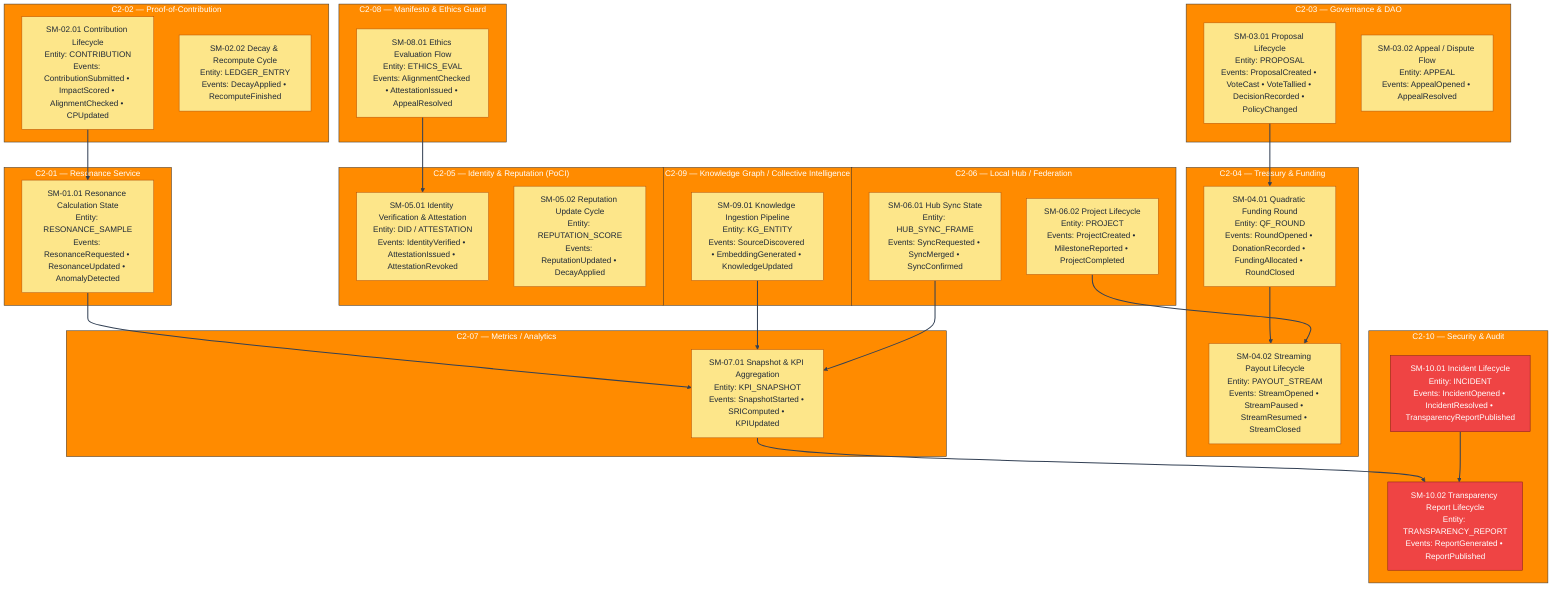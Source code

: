 flowchart TB
  %% ===== Styles =====
  classDef logic fill:#fde68a,stroke:#b45309,color:#1f2937;
  classDef risk  fill:#ef4444,stroke:#7f1d1d,color:#ffffff;
  classDef group fill:#ff8b00,stroke:#333333,color:#ffffff;
  linkStyle default stroke:#334155,stroke-width:2px;

  %% ===== C2-01 Resonance Service =====
  subgraph C201["C2-01 — Resonance Service"]
    RS_SM["SM-01.01 Resonance Calculation State\nEntity: RESONANCE_SAMPLE\nEvents: ResonanceRequested • ResonanceUpdated • AnomalyDetected"]
  end
  class C201 group
  class RS_SM logic

  %% ===== C2-02 Proof-of-Contribution =====
  subgraph C202["C2-02 — Proof-of-Contribution"]
    POC_CL["SM-02.01 Contribution Lifecycle\nEntity: CONTRIBUTION\nEvents: ContributionSubmitted • ImpactScored • AlignmentChecked • CPUpdated"]
    POC_DEC["SM-02.02 Decay & Recompute Cycle\nEntity: LEDGER_ENTRY\nEvents: DecayApplied • RecomputeFinished"]
  end
  class C202 group
  class POC_CL,POC_DEC logic

  %% ===== C2-03 Governance & DAO =====
  subgraph C203["C2-03 — Governance & DAO"]
    GOV_PROP["SM-03.01 Proposal Lifecycle\nEntity: PROPOSAL\nEvents: ProposalCreated • VoteCast • VoteTallied • DecisionRecorded • PolicyChanged"]
    GOV_APP["SM-03.02 Appeal / Dispute Flow\nEntity: APPEAL\nEvents: AppealOpened • AppealResolved"]
  end
  class C203 group
  class GOV_PROP,GOV_APP logic

  %% ===== C2-04 Treasury & Funding =====
  subgraph C204["C2-04 — Treasury & Funding"]
    TRE_QF["SM-04.01 Quadratic Funding Round\nEntity: QF_ROUND\nEvents: RoundOpened • DonationRecorded • FundingAllocated • RoundClosed"]
    TRE_PAY["SM-04.02 Streaming Payout Lifecycle\nEntity: PAYOUT_STREAM\nEvents: StreamOpened • StreamPaused • StreamResumed • StreamClosed"]
  end
  class C204 group
  class TRE_QF,TRE_PAY logic

  %% ===== C2-05 Identity & Reputation (PoCI) =====
  subgraph C205["C2-05 — Identity & Reputation (PoCI)"]
    ID_VER["SM-05.01 Identity Verification & Attestation\nEntity: DID / ATTESTATION\nEvents: IdentityVerified • AttestationIssued • AttestationRevoked"]
    ID_REP["SM-05.02 Reputation Update Cycle\nEntity: REPUTATION_SCORE\nEvents: ReputationUpdated • DecayApplied"]
  end
  class C205 group
  class ID_VER,ID_REP logic

  %% ===== C2-06 Local Hub / Federation =====
  subgraph C206["C2-06 — Local Hub / Federation"]
    HUB_SYNC["SM-06.01 Hub Sync State\nEntity: HUB_SYNC_FRAME\nEvents: SyncRequested • SyncMerged • SyncConfirmed"]
    HUB_PROJ["SM-06.02 Project Lifecycle\nEntity: PROJECT\nEvents: ProjectCreated • MilestoneReported • ProjectCompleted"]
  end
  class C206 group
  class HUB_SYNC,HUB_PROJ logic

  %% ===== C2-07 Metrics / Analytics =====
  subgraph C207["C2-07 — Metrics / Analytics"]
    MET_SNAP["SM-07.01 Snapshot & KPI Aggregation\nEntity: KPI_SNAPSHOT\nEvents: SnapshotStarted • SRIComputed • KPIUpdated"]
  end
  class C207 group
  class MET_SNAP logic

  %% ===== C2-08 Manifesto & Ethics Guard =====
  subgraph C208["C2-08 — Manifesto & Ethics Guard"]
    ETH_EVAL["SM-08.01 Ethics Evaluation Flow\nEntity: ETHICS_EVAL\nEvents: AlignmentChecked • AttestationIssued • AppealResolved"]
  end
  class C208 group
  class ETH_EVAL logic

  %% ===== C2-09 Knowledge Graph / Collective Intelligence =====
  subgraph C209["C2-09 — Knowledge Graph / Collective Intelligence"]
    KG_PIPE["SM-09.01 Knowledge Ingestion Pipeline\nEntity: KG_ENTITY\nEvents: SourceDiscovered • EmbeddingGenerated • KnowledgeUpdated"]
  end
  class C209 group
  class KG_PIPE logic

  %% ===== C2-10 Security & Audit =====
  subgraph C210["C2-10 — Security & Audit"]
    SEC_INC["SM-10.01 Incident Lifecycle\nEntity: INCIDENT\nEvents: IncidentOpened • IncidentResolved • TransparencyReportPublished"]
    SEC_TR["SM-10.02 Transparency Report Lifecycle\nEntity: TRANSPARENCY_REPORT\nEvents: ReportGenerated • ReportPublished"]
  end
  class C210 group
  class SEC_INC,SEC_TR risk

  %% ===== Logical Relations =====
  POC_CL --> RS_SM
  RS_SM  --> MET_SNAP
  GOV_PROP --> TRE_QF
  TRE_QF  --> TRE_PAY
  ETH_EVAL --> ID_VER
  KG_PIPE  --> MET_SNAP
  HUB_PROJ --> TRE_PAY
  HUB_SYNC --> MET_SNAP
  MET_SNAP --> SEC_TR
  SEC_INC  --> SEC_TR